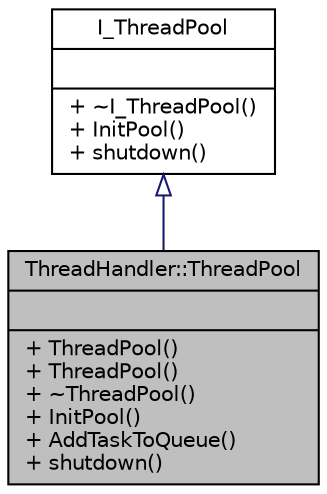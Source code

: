 digraph "ThreadHandler::ThreadPool"
{
 // INTERACTIVE_SVG=YES
 // LATEX_PDF_SIZE
  edge [fontname="Helvetica",fontsize="10",labelfontname="Helvetica",labelfontsize="10"];
  node [fontname="Helvetica",fontsize="10",shape=record];
  Node2 [label="{ThreadHandler::ThreadPool\n||+ ThreadPool()\l+ ThreadPool()\l+ ~ThreadPool()\l+ InitPool()\l+ AddTaskToQueue()\l+ shutdown()\l}",height=0.2,width=0.4,color="black", fillcolor="grey75", style="filled", fontcolor="black",tooltip="A Thread Pool Queue that handles information that needs to be passed back and forth."];
  Node3 -> Node2 [dir="back",color="midnightblue",fontsize="10",style="solid",arrowtail="onormal",fontname="Helvetica"];
  Node3 [label="{I_ThreadPool\n||+ ~I_ThreadPool()\l+ InitPool()\l+ shutdown()\l}",height=0.2,width=0.4,color="black", fillcolor="white", style="filled",URL="$de/d69/classI__ThreadPool.html",tooltip="Thread Pool interface."];
}
